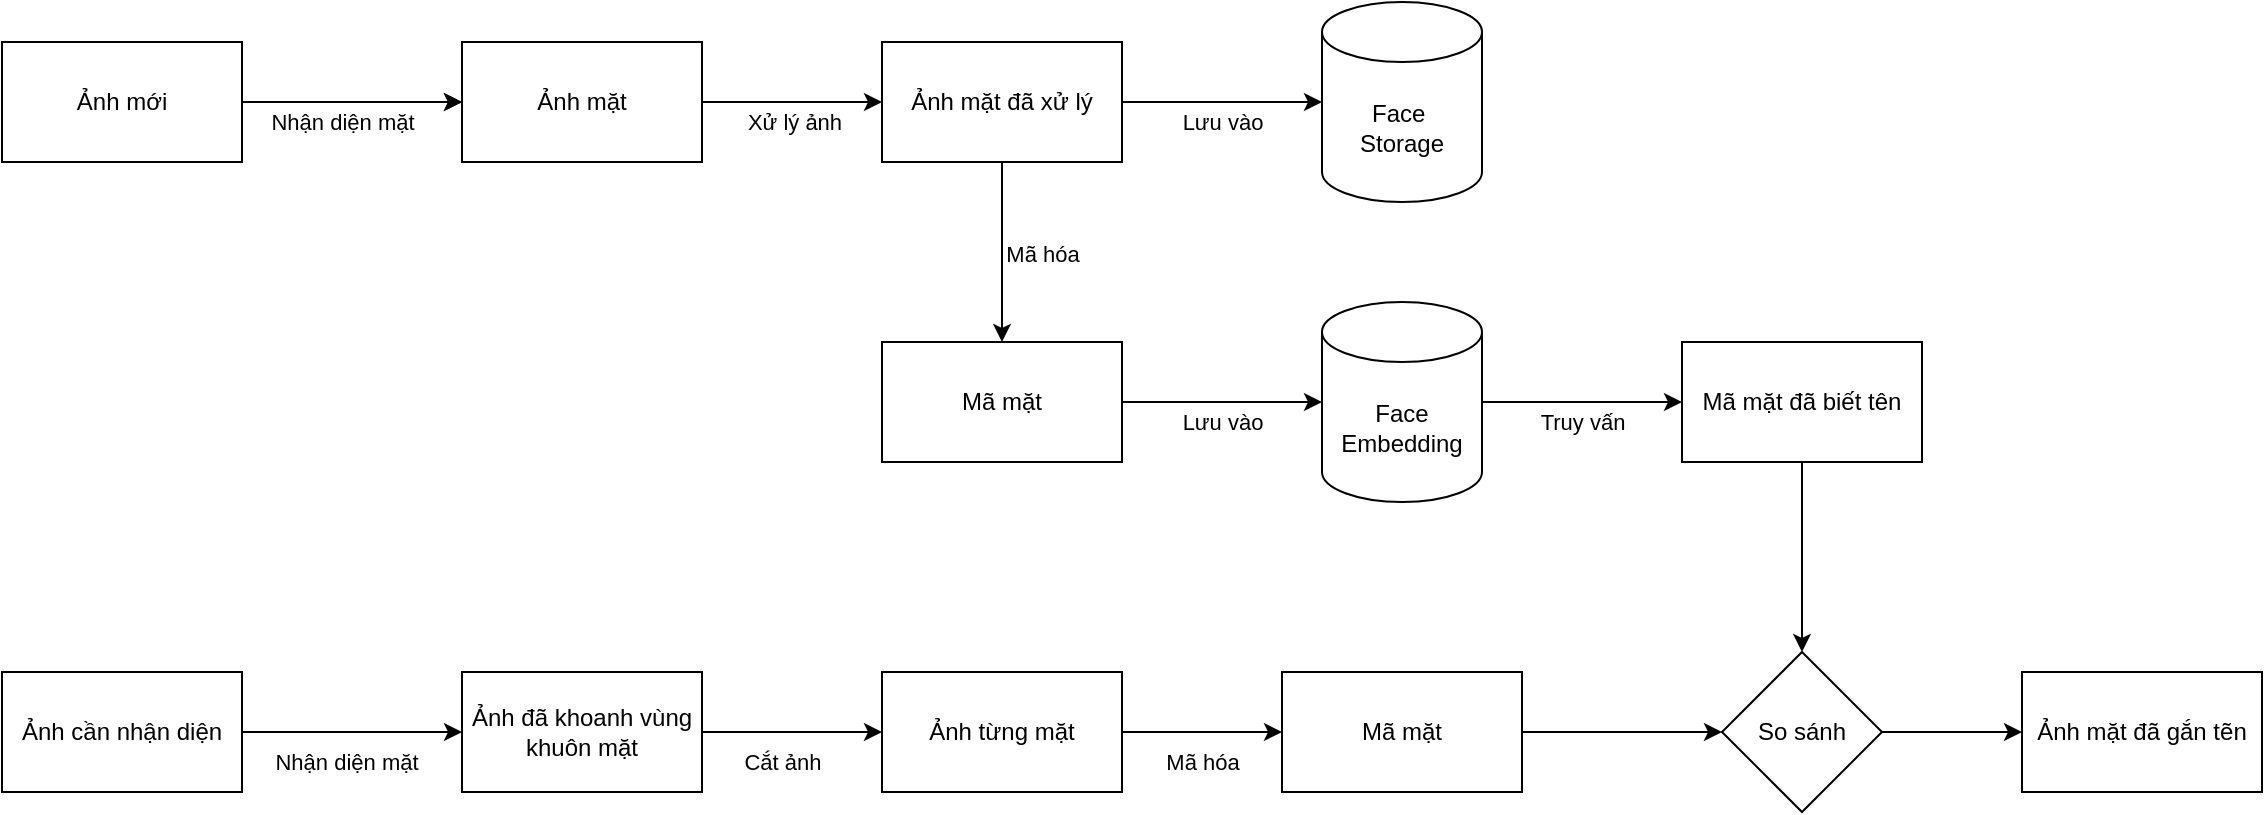<mxfile version="26.2.4">
  <diagram name="Page-1" id="bp13zZxRRjoQ3QqpB2oM">
    <mxGraphModel dx="2255" dy="767" grid="1" gridSize="10" guides="1" tooltips="1" connect="1" arrows="1" fold="1" page="1" pageScale="1" pageWidth="827" pageHeight="1169" math="0" shadow="0">
      <root>
        <mxCell id="0" />
        <mxCell id="1" parent="0" />
        <mxCell id="458FZdsnNa5O4rImrRg9-9" value="" style="edgeStyle=orthogonalEdgeStyle;rounded=0;orthogonalLoop=1;jettySize=auto;html=1;" edge="1" parent="1" source="458FZdsnNa5O4rImrRg9-2" target="458FZdsnNa5O4rImrRg9-3">
          <mxGeometry relative="1" as="geometry" />
        </mxCell>
        <mxCell id="458FZdsnNa5O4rImrRg9-14" value="" style="edgeStyle=orthogonalEdgeStyle;rounded=0;orthogonalLoop=1;jettySize=auto;html=1;" edge="1" parent="1" source="458FZdsnNa5O4rImrRg9-2" target="458FZdsnNa5O4rImrRg9-3">
          <mxGeometry relative="1" as="geometry" />
        </mxCell>
        <mxCell id="458FZdsnNa5O4rImrRg9-15" value="Nhận diện mặt" style="edgeLabel;html=1;align=center;verticalAlign=middle;resizable=0;points=[];" vertex="1" connectable="0" parent="458FZdsnNa5O4rImrRg9-14">
          <mxGeometry x="0.033" y="-2" relative="1" as="geometry">
            <mxPoint x="-7" y="8" as="offset" />
          </mxGeometry>
        </mxCell>
        <mxCell id="458FZdsnNa5O4rImrRg9-2" value="Ảnh mới" style="rounded=0;whiteSpace=wrap;html=1;" vertex="1" parent="1">
          <mxGeometry x="-60" y="240" width="120" height="60" as="geometry" />
        </mxCell>
        <mxCell id="458FZdsnNa5O4rImrRg9-10" value="" style="edgeStyle=orthogonalEdgeStyle;rounded=0;orthogonalLoop=1;jettySize=auto;html=1;" edge="1" parent="1" source="458FZdsnNa5O4rImrRg9-3" target="458FZdsnNa5O4rImrRg9-4">
          <mxGeometry relative="1" as="geometry" />
        </mxCell>
        <mxCell id="458FZdsnNa5O4rImrRg9-16" value="Xử lý ảnh" style="edgeLabel;html=1;align=center;verticalAlign=middle;resizable=0;points=[];" vertex="1" connectable="0" parent="458FZdsnNa5O4rImrRg9-10">
          <mxGeometry x="0.022" y="-2" relative="1" as="geometry">
            <mxPoint y="8" as="offset" />
          </mxGeometry>
        </mxCell>
        <mxCell id="458FZdsnNa5O4rImrRg9-3" value="Ảnh mặt" style="rounded=0;whiteSpace=wrap;html=1;" vertex="1" parent="1">
          <mxGeometry x="170" y="240" width="120" height="60" as="geometry" />
        </mxCell>
        <mxCell id="458FZdsnNa5O4rImrRg9-11" value="" style="edgeStyle=orthogonalEdgeStyle;rounded=0;orthogonalLoop=1;jettySize=auto;html=1;" edge="1" parent="1" source="458FZdsnNa5O4rImrRg9-4" target="458FZdsnNa5O4rImrRg9-7">
          <mxGeometry relative="1" as="geometry" />
        </mxCell>
        <mxCell id="458FZdsnNa5O4rImrRg9-17" value="Lưu vào" style="edgeLabel;html=1;align=center;verticalAlign=middle;resizable=0;points=[];" vertex="1" connectable="0" parent="458FZdsnNa5O4rImrRg9-11">
          <mxGeometry x="0.26" y="1" relative="1" as="geometry">
            <mxPoint x="-13" y="11" as="offset" />
          </mxGeometry>
        </mxCell>
        <mxCell id="458FZdsnNa5O4rImrRg9-12" value="" style="edgeStyle=orthogonalEdgeStyle;rounded=0;orthogonalLoop=1;jettySize=auto;html=1;" edge="1" parent="1" source="458FZdsnNa5O4rImrRg9-4" target="458FZdsnNa5O4rImrRg9-8">
          <mxGeometry relative="1" as="geometry" />
        </mxCell>
        <mxCell id="458FZdsnNa5O4rImrRg9-19" value="Mã hóa" style="edgeLabel;html=1;align=center;verticalAlign=middle;resizable=0;points=[];" vertex="1" connectable="0" parent="458FZdsnNa5O4rImrRg9-12">
          <mxGeometry x="0.022" y="3" relative="1" as="geometry">
            <mxPoint x="17" as="offset" />
          </mxGeometry>
        </mxCell>
        <mxCell id="458FZdsnNa5O4rImrRg9-4" value="Ảnh mặt đã xử lý" style="rounded=0;whiteSpace=wrap;html=1;" vertex="1" parent="1">
          <mxGeometry x="380" y="240" width="120" height="60" as="geometry" />
        </mxCell>
        <mxCell id="458FZdsnNa5O4rImrRg9-21" value="" style="edgeStyle=orthogonalEdgeStyle;rounded=0;orthogonalLoop=1;jettySize=auto;html=1;" edge="1" parent="1" source="458FZdsnNa5O4rImrRg9-5" target="458FZdsnNa5O4rImrRg9-20">
          <mxGeometry relative="1" as="geometry" />
        </mxCell>
        <mxCell id="458FZdsnNa5O4rImrRg9-34" value="Nhận diện mặt" style="edgeLabel;html=1;align=center;verticalAlign=middle;resizable=0;points=[];" vertex="1" connectable="0" parent="458FZdsnNa5O4rImrRg9-21">
          <mxGeometry x="-0.054" y="1" relative="1" as="geometry">
            <mxPoint y="16" as="offset" />
          </mxGeometry>
        </mxCell>
        <mxCell id="458FZdsnNa5O4rImrRg9-5" value="Ảnh cần nhận diện" style="rounded=0;whiteSpace=wrap;html=1;" vertex="1" parent="1">
          <mxGeometry x="-60" y="555" width="120" height="60" as="geometry" />
        </mxCell>
        <mxCell id="458FZdsnNa5O4rImrRg9-29" value="" style="edgeStyle=orthogonalEdgeStyle;rounded=0;orthogonalLoop=1;jettySize=auto;html=1;" edge="1" parent="1" source="458FZdsnNa5O4rImrRg9-6" target="458FZdsnNa5O4rImrRg9-28">
          <mxGeometry relative="1" as="geometry" />
        </mxCell>
        <mxCell id="458FZdsnNa5O4rImrRg9-39" value="Truy vấn" style="edgeLabel;html=1;align=center;verticalAlign=middle;resizable=0;points=[];" vertex="1" connectable="0" parent="458FZdsnNa5O4rImrRg9-29">
          <mxGeometry x="0.16" y="-3" relative="1" as="geometry">
            <mxPoint x="-8" y="7" as="offset" />
          </mxGeometry>
        </mxCell>
        <mxCell id="458FZdsnNa5O4rImrRg9-6" value="Face Embedding" style="shape=cylinder3;whiteSpace=wrap;html=1;boundedLbl=1;backgroundOutline=1;size=15;" vertex="1" parent="1">
          <mxGeometry x="600" y="370" width="80" height="100" as="geometry" />
        </mxCell>
        <mxCell id="458FZdsnNa5O4rImrRg9-7" value="Face&amp;nbsp;&lt;div&gt;Storage&lt;/div&gt;" style="shape=cylinder3;whiteSpace=wrap;html=1;boundedLbl=1;backgroundOutline=1;size=15;" vertex="1" parent="1">
          <mxGeometry x="600" y="220" width="80" height="100" as="geometry" />
        </mxCell>
        <mxCell id="458FZdsnNa5O4rImrRg9-13" value="" style="edgeStyle=orthogonalEdgeStyle;rounded=0;orthogonalLoop=1;jettySize=auto;html=1;" edge="1" parent="1" source="458FZdsnNa5O4rImrRg9-8" target="458FZdsnNa5O4rImrRg9-6">
          <mxGeometry relative="1" as="geometry" />
        </mxCell>
        <mxCell id="458FZdsnNa5O4rImrRg9-18" value="Lưu vào" style="edgeLabel;html=1;align=center;verticalAlign=middle;resizable=0;points=[];" vertex="1" connectable="0" parent="458FZdsnNa5O4rImrRg9-13">
          <mxGeometry x="0.08" y="-5" relative="1" as="geometry">
            <mxPoint x="-4" y="5" as="offset" />
          </mxGeometry>
        </mxCell>
        <mxCell id="458FZdsnNa5O4rImrRg9-8" value="Mã mặt" style="rounded=0;whiteSpace=wrap;html=1;" vertex="1" parent="1">
          <mxGeometry x="380" y="390" width="120" height="60" as="geometry" />
        </mxCell>
        <mxCell id="458FZdsnNa5O4rImrRg9-23" value="" style="edgeStyle=orthogonalEdgeStyle;rounded=0;orthogonalLoop=1;jettySize=auto;html=1;" edge="1" parent="1" source="458FZdsnNa5O4rImrRg9-20" target="458FZdsnNa5O4rImrRg9-22">
          <mxGeometry relative="1" as="geometry" />
        </mxCell>
        <mxCell id="458FZdsnNa5O4rImrRg9-35" value="Cắt ảnh" style="edgeLabel;html=1;align=center;verticalAlign=middle;resizable=0;points=[];" vertex="1" connectable="0" parent="458FZdsnNa5O4rImrRg9-23">
          <mxGeometry x="0.111" y="2" relative="1" as="geometry">
            <mxPoint x="-10" y="17" as="offset" />
          </mxGeometry>
        </mxCell>
        <mxCell id="458FZdsnNa5O4rImrRg9-20" value="Ảnh đã khoanh vùng khuôn mặt" style="rounded=0;whiteSpace=wrap;html=1;" vertex="1" parent="1">
          <mxGeometry x="170" y="555" width="120" height="60" as="geometry" />
        </mxCell>
        <mxCell id="458FZdsnNa5O4rImrRg9-25" value="" style="edgeStyle=orthogonalEdgeStyle;rounded=0;orthogonalLoop=1;jettySize=auto;html=1;" edge="1" parent="1" source="458FZdsnNa5O4rImrRg9-22" target="458FZdsnNa5O4rImrRg9-24">
          <mxGeometry relative="1" as="geometry" />
        </mxCell>
        <mxCell id="458FZdsnNa5O4rImrRg9-36" value="Mã hóa" style="edgeLabel;html=1;align=center;verticalAlign=middle;resizable=0;points=[];" vertex="1" connectable="0" parent="458FZdsnNa5O4rImrRg9-25">
          <mxGeometry relative="1" as="geometry">
            <mxPoint y="15" as="offset" />
          </mxGeometry>
        </mxCell>
        <mxCell id="458FZdsnNa5O4rImrRg9-22" value="Ảnh từng mặt" style="whiteSpace=wrap;html=1;rounded=0;" vertex="1" parent="1">
          <mxGeometry x="380" y="555" width="120" height="60" as="geometry" />
        </mxCell>
        <mxCell id="458FZdsnNa5O4rImrRg9-27" value="" style="edgeStyle=orthogonalEdgeStyle;rounded=0;orthogonalLoop=1;jettySize=auto;html=1;entryX=0;entryY=0.5;entryDx=0;entryDy=0;" edge="1" parent="1" source="458FZdsnNa5O4rImrRg9-24" target="458FZdsnNa5O4rImrRg9-30">
          <mxGeometry relative="1" as="geometry">
            <mxPoint x="780" y="585" as="targetPoint" />
          </mxGeometry>
        </mxCell>
        <mxCell id="458FZdsnNa5O4rImrRg9-24" value="Mã mặt" style="whiteSpace=wrap;html=1;rounded=0;" vertex="1" parent="1">
          <mxGeometry x="580" y="555" width="120" height="60" as="geometry" />
        </mxCell>
        <mxCell id="458FZdsnNa5O4rImrRg9-31" value="" style="edgeStyle=orthogonalEdgeStyle;rounded=0;orthogonalLoop=1;jettySize=auto;html=1;" edge="1" parent="1" source="458FZdsnNa5O4rImrRg9-28" target="458FZdsnNa5O4rImrRg9-30">
          <mxGeometry relative="1" as="geometry" />
        </mxCell>
        <mxCell id="458FZdsnNa5O4rImrRg9-28" value="Mã mặt đã biết tên" style="whiteSpace=wrap;html=1;" vertex="1" parent="1">
          <mxGeometry x="780" y="390" width="120" height="60" as="geometry" />
        </mxCell>
        <mxCell id="458FZdsnNa5O4rImrRg9-33" value="" style="edgeStyle=orthogonalEdgeStyle;rounded=0;orthogonalLoop=1;jettySize=auto;html=1;" edge="1" parent="1" source="458FZdsnNa5O4rImrRg9-30" target="458FZdsnNa5O4rImrRg9-32">
          <mxGeometry relative="1" as="geometry" />
        </mxCell>
        <mxCell id="458FZdsnNa5O4rImrRg9-30" value="So sánh" style="rhombus;whiteSpace=wrap;html=1;" vertex="1" parent="1">
          <mxGeometry x="800" y="545" width="80" height="80" as="geometry" />
        </mxCell>
        <mxCell id="458FZdsnNa5O4rImrRg9-32" value="Ảnh mặt đã gắn tẽn" style="whiteSpace=wrap;html=1;" vertex="1" parent="1">
          <mxGeometry x="950" y="555" width="120" height="60" as="geometry" />
        </mxCell>
      </root>
    </mxGraphModel>
  </diagram>
</mxfile>
